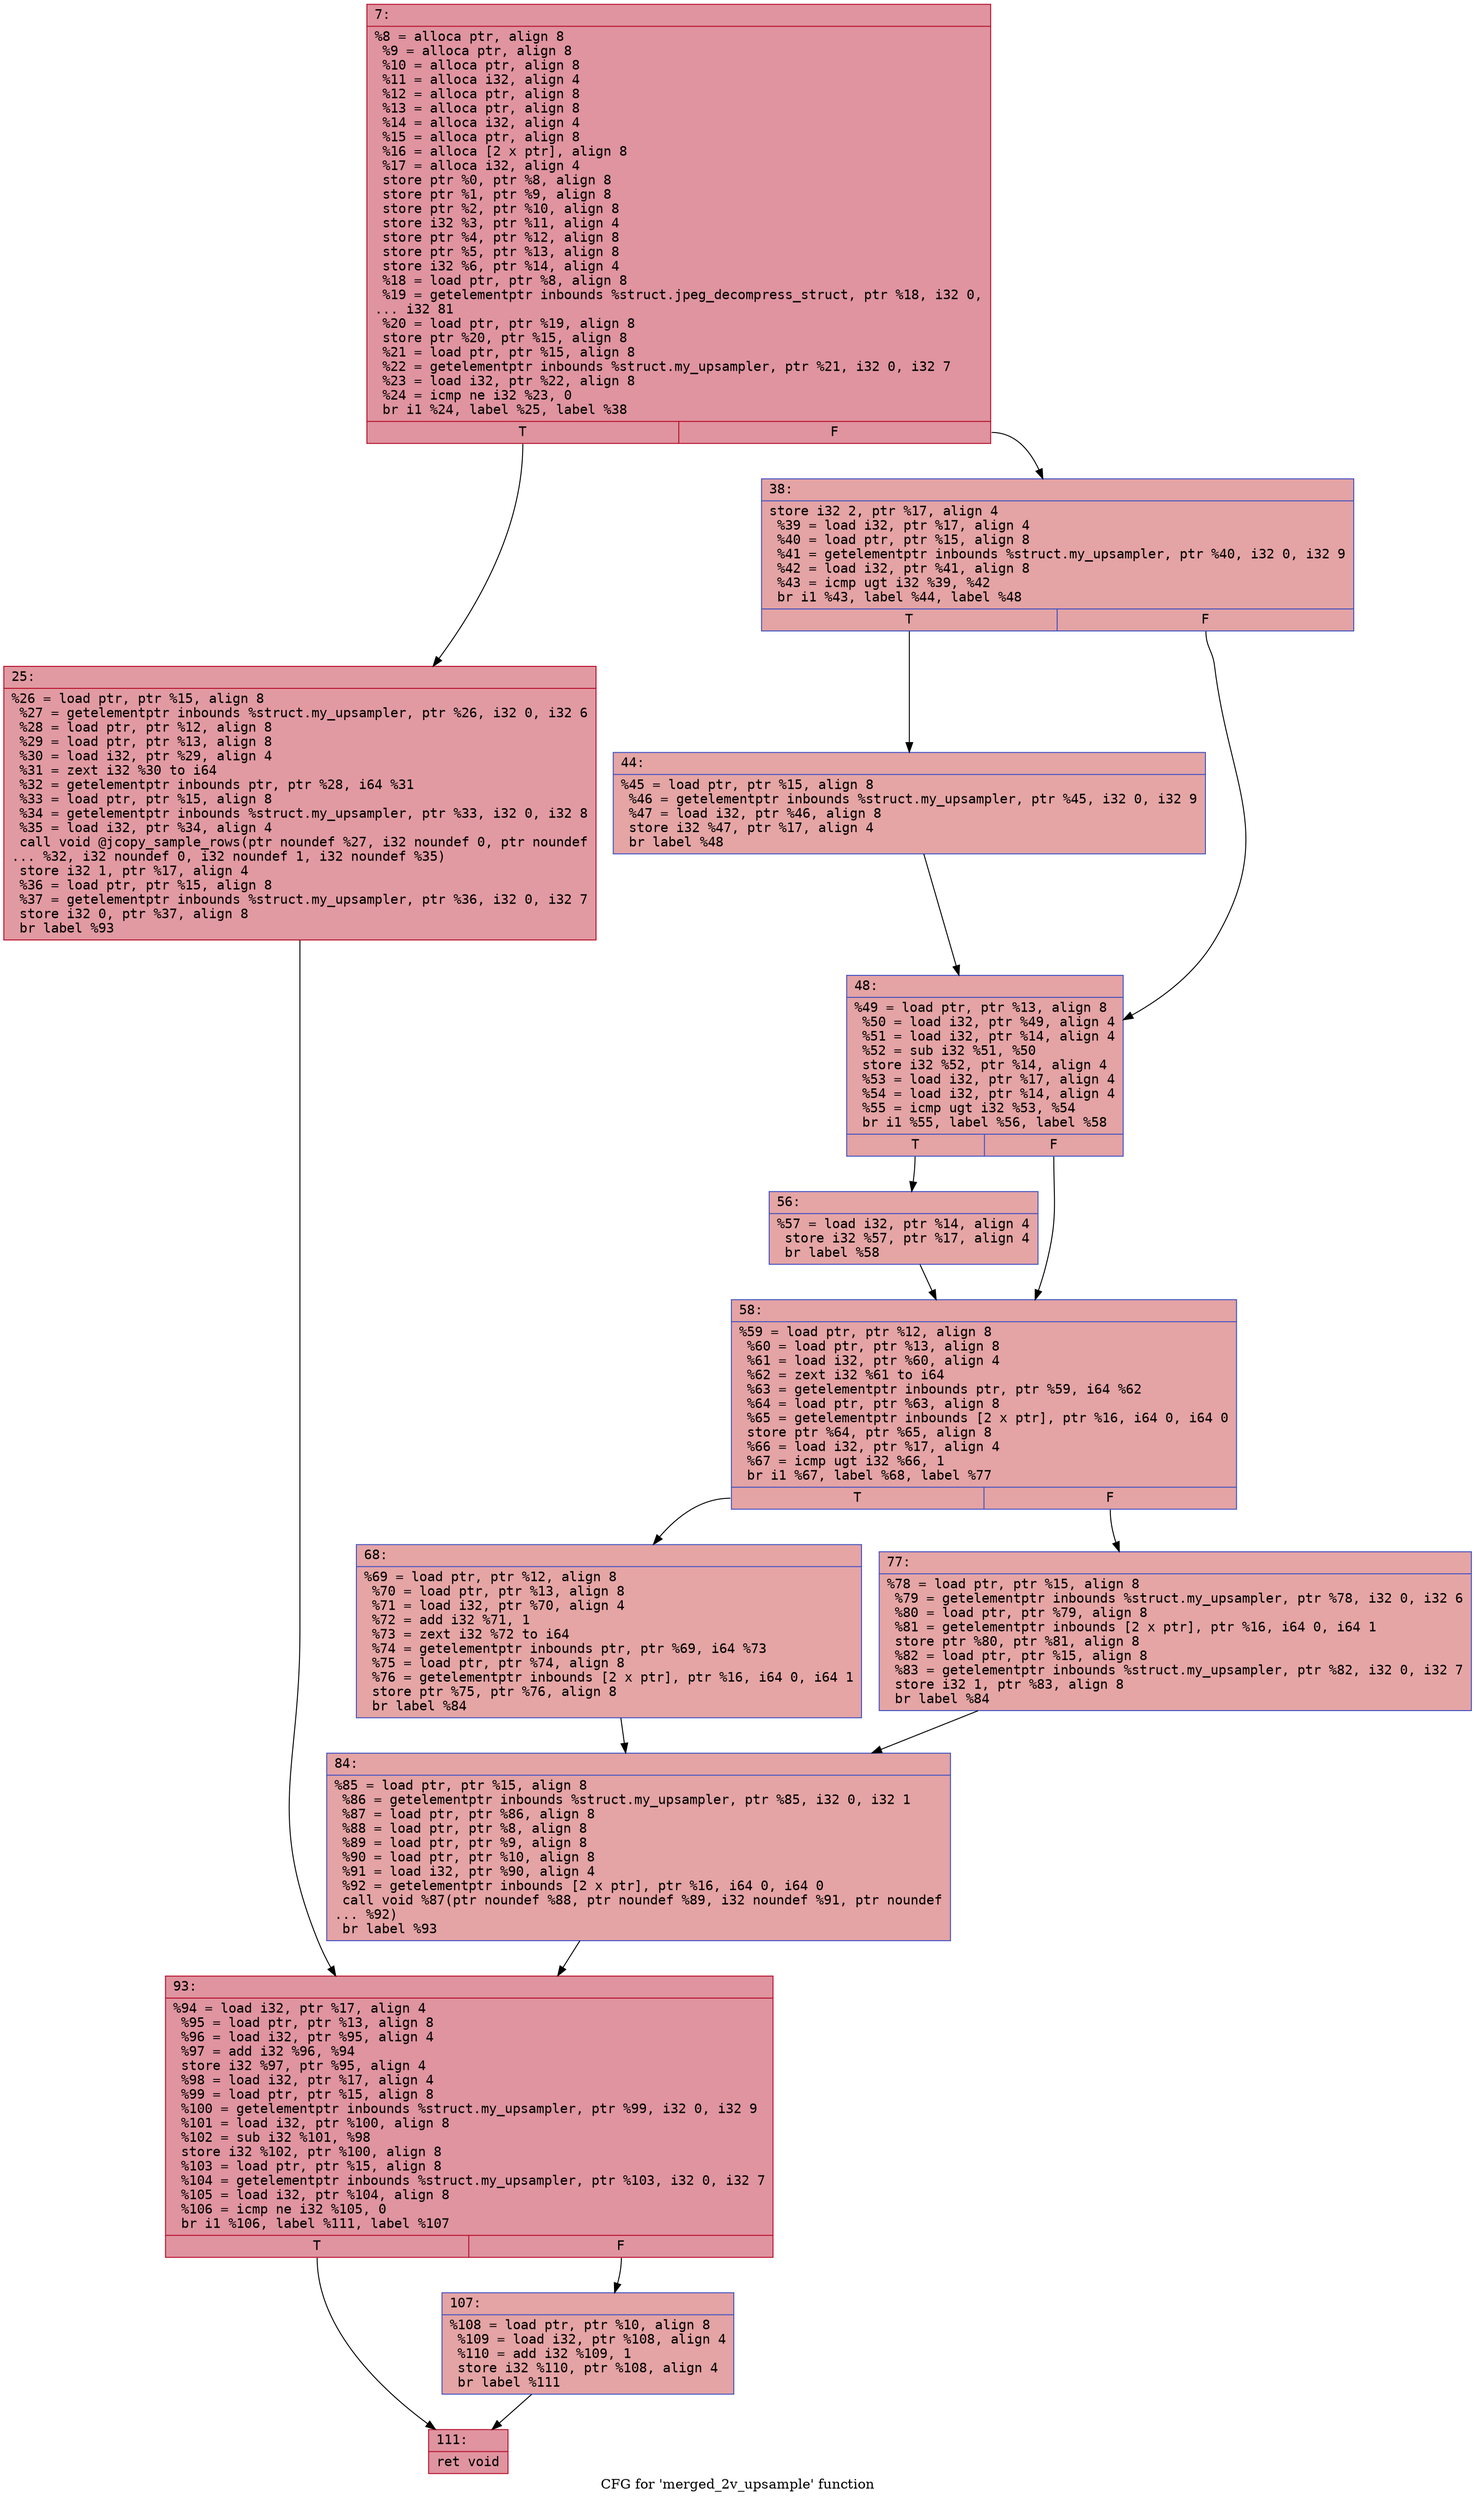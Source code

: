 digraph "CFG for 'merged_2v_upsample' function" {
	label="CFG for 'merged_2v_upsample' function";

	Node0x60000017e0d0 [shape=record,color="#b70d28ff", style=filled, fillcolor="#b70d2870" fontname="Courier",label="{7:\l|  %8 = alloca ptr, align 8\l  %9 = alloca ptr, align 8\l  %10 = alloca ptr, align 8\l  %11 = alloca i32, align 4\l  %12 = alloca ptr, align 8\l  %13 = alloca ptr, align 8\l  %14 = alloca i32, align 4\l  %15 = alloca ptr, align 8\l  %16 = alloca [2 x ptr], align 8\l  %17 = alloca i32, align 4\l  store ptr %0, ptr %8, align 8\l  store ptr %1, ptr %9, align 8\l  store ptr %2, ptr %10, align 8\l  store i32 %3, ptr %11, align 4\l  store ptr %4, ptr %12, align 8\l  store ptr %5, ptr %13, align 8\l  store i32 %6, ptr %14, align 4\l  %18 = load ptr, ptr %8, align 8\l  %19 = getelementptr inbounds %struct.jpeg_decompress_struct, ptr %18, i32 0,\l... i32 81\l  %20 = load ptr, ptr %19, align 8\l  store ptr %20, ptr %15, align 8\l  %21 = load ptr, ptr %15, align 8\l  %22 = getelementptr inbounds %struct.my_upsampler, ptr %21, i32 0, i32 7\l  %23 = load i32, ptr %22, align 8\l  %24 = icmp ne i32 %23, 0\l  br i1 %24, label %25, label %38\l|{<s0>T|<s1>F}}"];
	Node0x60000017e0d0:s0 -> Node0x60000017e120[tooltip="7 -> 25\nProbability 62.50%" ];
	Node0x60000017e0d0:s1 -> Node0x60000017e170[tooltip="7 -> 38\nProbability 37.50%" ];
	Node0x60000017e120 [shape=record,color="#b70d28ff", style=filled, fillcolor="#bb1b2c70" fontname="Courier",label="{25:\l|  %26 = load ptr, ptr %15, align 8\l  %27 = getelementptr inbounds %struct.my_upsampler, ptr %26, i32 0, i32 6\l  %28 = load ptr, ptr %12, align 8\l  %29 = load ptr, ptr %13, align 8\l  %30 = load i32, ptr %29, align 4\l  %31 = zext i32 %30 to i64\l  %32 = getelementptr inbounds ptr, ptr %28, i64 %31\l  %33 = load ptr, ptr %15, align 8\l  %34 = getelementptr inbounds %struct.my_upsampler, ptr %33, i32 0, i32 8\l  %35 = load i32, ptr %34, align 4\l  call void @jcopy_sample_rows(ptr noundef %27, i32 noundef 0, ptr noundef\l... %32, i32 noundef 0, i32 noundef 1, i32 noundef %35)\l  store i32 1, ptr %17, align 4\l  %36 = load ptr, ptr %15, align 8\l  %37 = getelementptr inbounds %struct.my_upsampler, ptr %36, i32 0, i32 7\l  store i32 0, ptr %37, align 8\l  br label %93\l}"];
	Node0x60000017e120 -> Node0x60000017e3f0[tooltip="25 -> 93\nProbability 100.00%" ];
	Node0x60000017e170 [shape=record,color="#3d50c3ff", style=filled, fillcolor="#c32e3170" fontname="Courier",label="{38:\l|  store i32 2, ptr %17, align 4\l  %39 = load i32, ptr %17, align 4\l  %40 = load ptr, ptr %15, align 8\l  %41 = getelementptr inbounds %struct.my_upsampler, ptr %40, i32 0, i32 9\l  %42 = load i32, ptr %41, align 8\l  %43 = icmp ugt i32 %39, %42\l  br i1 %43, label %44, label %48\l|{<s0>T|<s1>F}}"];
	Node0x60000017e170:s0 -> Node0x60000017e1c0[tooltip="38 -> 44\nProbability 50.00%" ];
	Node0x60000017e170:s1 -> Node0x60000017e210[tooltip="38 -> 48\nProbability 50.00%" ];
	Node0x60000017e1c0 [shape=record,color="#3d50c3ff", style=filled, fillcolor="#c5333470" fontname="Courier",label="{44:\l|  %45 = load ptr, ptr %15, align 8\l  %46 = getelementptr inbounds %struct.my_upsampler, ptr %45, i32 0, i32 9\l  %47 = load i32, ptr %46, align 8\l  store i32 %47, ptr %17, align 4\l  br label %48\l}"];
	Node0x60000017e1c0 -> Node0x60000017e210[tooltip="44 -> 48\nProbability 100.00%" ];
	Node0x60000017e210 [shape=record,color="#3d50c3ff", style=filled, fillcolor="#c32e3170" fontname="Courier",label="{48:\l|  %49 = load ptr, ptr %13, align 8\l  %50 = load i32, ptr %49, align 4\l  %51 = load i32, ptr %14, align 4\l  %52 = sub i32 %51, %50\l  store i32 %52, ptr %14, align 4\l  %53 = load i32, ptr %17, align 4\l  %54 = load i32, ptr %14, align 4\l  %55 = icmp ugt i32 %53, %54\l  br i1 %55, label %56, label %58\l|{<s0>T|<s1>F}}"];
	Node0x60000017e210:s0 -> Node0x60000017e260[tooltip="48 -> 56\nProbability 50.00%" ];
	Node0x60000017e210:s1 -> Node0x60000017e2b0[tooltip="48 -> 58\nProbability 50.00%" ];
	Node0x60000017e260 [shape=record,color="#3d50c3ff", style=filled, fillcolor="#c5333470" fontname="Courier",label="{56:\l|  %57 = load i32, ptr %14, align 4\l  store i32 %57, ptr %17, align 4\l  br label %58\l}"];
	Node0x60000017e260 -> Node0x60000017e2b0[tooltip="56 -> 58\nProbability 100.00%" ];
	Node0x60000017e2b0 [shape=record,color="#3d50c3ff", style=filled, fillcolor="#c32e3170" fontname="Courier",label="{58:\l|  %59 = load ptr, ptr %12, align 8\l  %60 = load ptr, ptr %13, align 8\l  %61 = load i32, ptr %60, align 4\l  %62 = zext i32 %61 to i64\l  %63 = getelementptr inbounds ptr, ptr %59, i64 %62\l  %64 = load ptr, ptr %63, align 8\l  %65 = getelementptr inbounds [2 x ptr], ptr %16, i64 0, i64 0\l  store ptr %64, ptr %65, align 8\l  %66 = load i32, ptr %17, align 4\l  %67 = icmp ugt i32 %66, 1\l  br i1 %67, label %68, label %77\l|{<s0>T|<s1>F}}"];
	Node0x60000017e2b0:s0 -> Node0x60000017e300[tooltip="58 -> 68\nProbability 50.00%" ];
	Node0x60000017e2b0:s1 -> Node0x60000017e350[tooltip="58 -> 77\nProbability 50.00%" ];
	Node0x60000017e300 [shape=record,color="#3d50c3ff", style=filled, fillcolor="#c5333470" fontname="Courier",label="{68:\l|  %69 = load ptr, ptr %12, align 8\l  %70 = load ptr, ptr %13, align 8\l  %71 = load i32, ptr %70, align 4\l  %72 = add i32 %71, 1\l  %73 = zext i32 %72 to i64\l  %74 = getelementptr inbounds ptr, ptr %69, i64 %73\l  %75 = load ptr, ptr %74, align 8\l  %76 = getelementptr inbounds [2 x ptr], ptr %16, i64 0, i64 1\l  store ptr %75, ptr %76, align 8\l  br label %84\l}"];
	Node0x60000017e300 -> Node0x60000017e3a0[tooltip="68 -> 84\nProbability 100.00%" ];
	Node0x60000017e350 [shape=record,color="#3d50c3ff", style=filled, fillcolor="#c5333470" fontname="Courier",label="{77:\l|  %78 = load ptr, ptr %15, align 8\l  %79 = getelementptr inbounds %struct.my_upsampler, ptr %78, i32 0, i32 6\l  %80 = load ptr, ptr %79, align 8\l  %81 = getelementptr inbounds [2 x ptr], ptr %16, i64 0, i64 1\l  store ptr %80, ptr %81, align 8\l  %82 = load ptr, ptr %15, align 8\l  %83 = getelementptr inbounds %struct.my_upsampler, ptr %82, i32 0, i32 7\l  store i32 1, ptr %83, align 8\l  br label %84\l}"];
	Node0x60000017e350 -> Node0x60000017e3a0[tooltip="77 -> 84\nProbability 100.00%" ];
	Node0x60000017e3a0 [shape=record,color="#3d50c3ff", style=filled, fillcolor="#c32e3170" fontname="Courier",label="{84:\l|  %85 = load ptr, ptr %15, align 8\l  %86 = getelementptr inbounds %struct.my_upsampler, ptr %85, i32 0, i32 1\l  %87 = load ptr, ptr %86, align 8\l  %88 = load ptr, ptr %8, align 8\l  %89 = load ptr, ptr %9, align 8\l  %90 = load ptr, ptr %10, align 8\l  %91 = load i32, ptr %90, align 4\l  %92 = getelementptr inbounds [2 x ptr], ptr %16, i64 0, i64 0\l  call void %87(ptr noundef %88, ptr noundef %89, i32 noundef %91, ptr noundef\l... %92)\l  br label %93\l}"];
	Node0x60000017e3a0 -> Node0x60000017e3f0[tooltip="84 -> 93\nProbability 100.00%" ];
	Node0x60000017e3f0 [shape=record,color="#b70d28ff", style=filled, fillcolor="#b70d2870" fontname="Courier",label="{93:\l|  %94 = load i32, ptr %17, align 4\l  %95 = load ptr, ptr %13, align 8\l  %96 = load i32, ptr %95, align 4\l  %97 = add i32 %96, %94\l  store i32 %97, ptr %95, align 4\l  %98 = load i32, ptr %17, align 4\l  %99 = load ptr, ptr %15, align 8\l  %100 = getelementptr inbounds %struct.my_upsampler, ptr %99, i32 0, i32 9\l  %101 = load i32, ptr %100, align 8\l  %102 = sub i32 %101, %98\l  store i32 %102, ptr %100, align 8\l  %103 = load ptr, ptr %15, align 8\l  %104 = getelementptr inbounds %struct.my_upsampler, ptr %103, i32 0, i32 7\l  %105 = load i32, ptr %104, align 8\l  %106 = icmp ne i32 %105, 0\l  br i1 %106, label %111, label %107\l|{<s0>T|<s1>F}}"];
	Node0x60000017e3f0:s0 -> Node0x60000017e490[tooltip="93 -> 111\nProbability 62.50%" ];
	Node0x60000017e3f0:s1 -> Node0x60000017e440[tooltip="93 -> 107\nProbability 37.50%" ];
	Node0x60000017e440 [shape=record,color="#3d50c3ff", style=filled, fillcolor="#c32e3170" fontname="Courier",label="{107:\l|  %108 = load ptr, ptr %10, align 8\l  %109 = load i32, ptr %108, align 4\l  %110 = add i32 %109, 1\l  store i32 %110, ptr %108, align 4\l  br label %111\l}"];
	Node0x60000017e440 -> Node0x60000017e490[tooltip="107 -> 111\nProbability 100.00%" ];
	Node0x60000017e490 [shape=record,color="#b70d28ff", style=filled, fillcolor="#b70d2870" fontname="Courier",label="{111:\l|  ret void\l}"];
}
